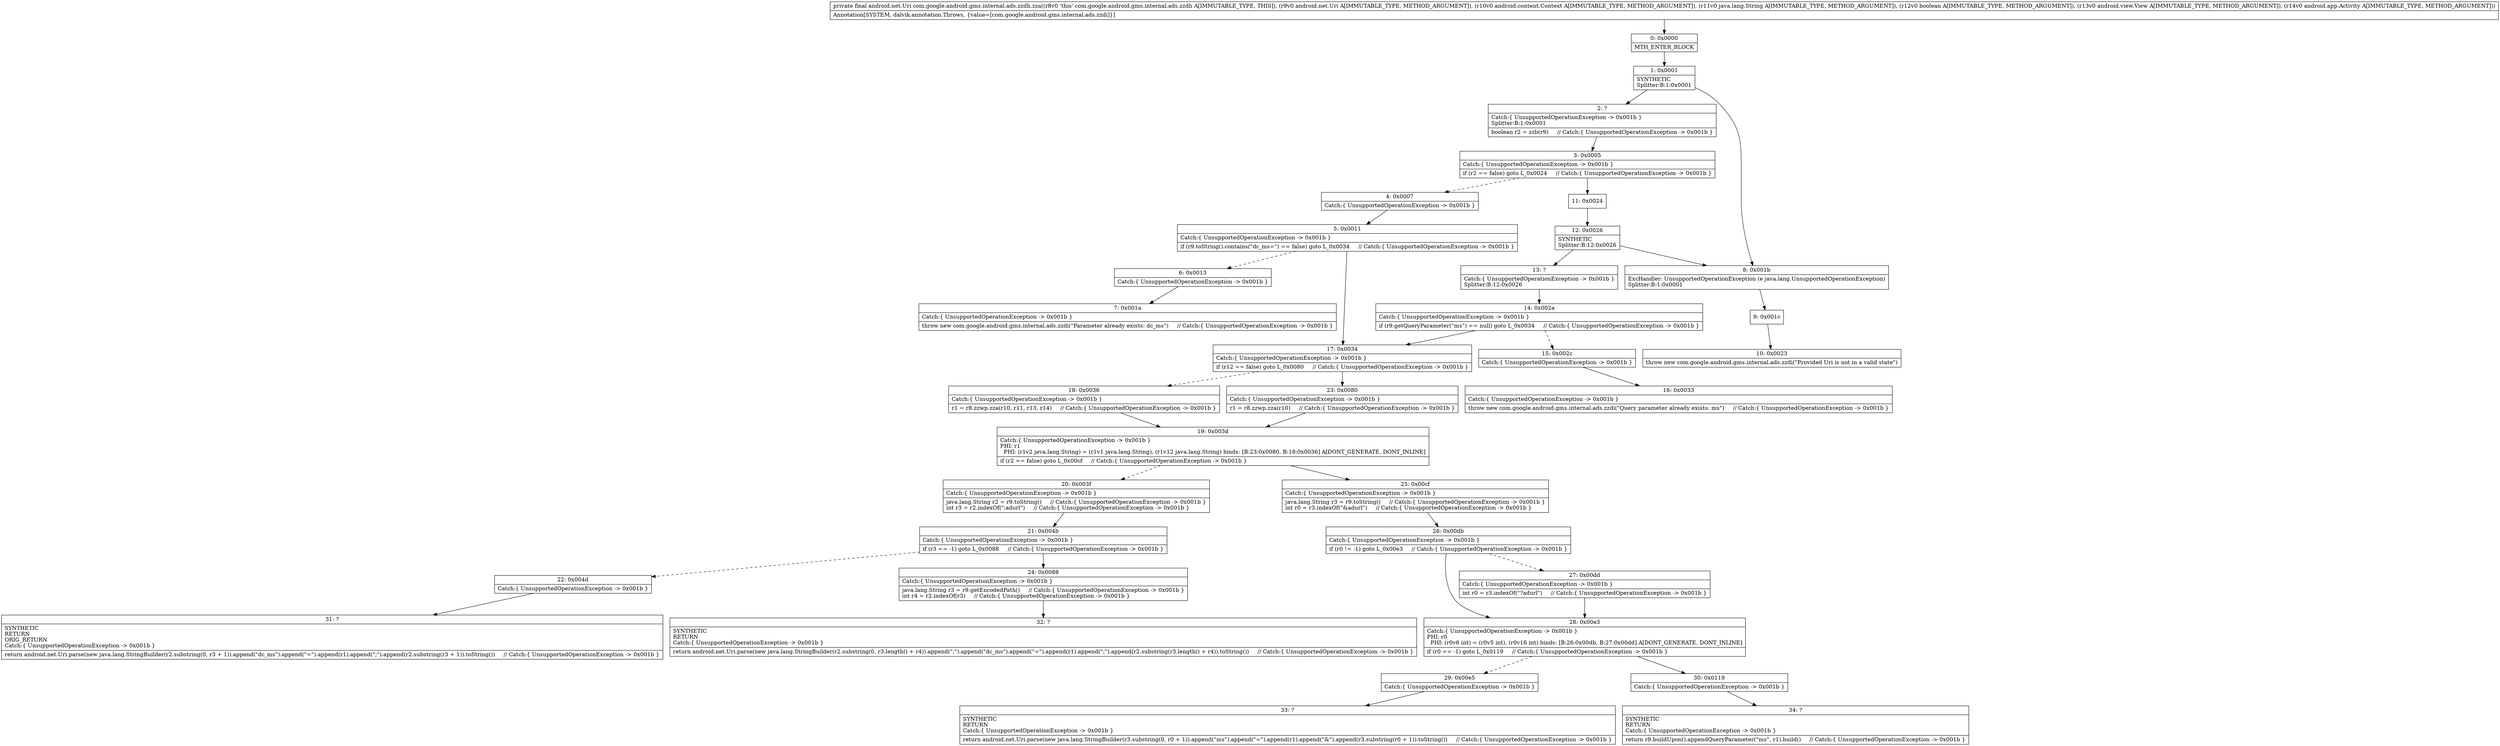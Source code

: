 digraph "CFG forcom.google.android.gms.internal.ads.zzdh.zza(Landroid\/net\/Uri;Landroid\/content\/Context;Ljava\/lang\/String;ZLandroid\/view\/View;Landroid\/app\/Activity;)Landroid\/net\/Uri;" {
Node_0 [shape=record,label="{0\:\ 0x0000|MTH_ENTER_BLOCK\l}"];
Node_1 [shape=record,label="{1\:\ 0x0001|SYNTHETIC\lSplitter:B:1:0x0001\l}"];
Node_2 [shape=record,label="{2\:\ ?|Catch:\{ UnsupportedOperationException \-\> 0x001b \}\lSplitter:B:1:0x0001\l|boolean r2 = zzb(r9)     \/\/ Catch:\{ UnsupportedOperationException \-\> 0x001b \}\l}"];
Node_3 [shape=record,label="{3\:\ 0x0005|Catch:\{ UnsupportedOperationException \-\> 0x001b \}\l|if (r2 == false) goto L_0x0024     \/\/ Catch:\{ UnsupportedOperationException \-\> 0x001b \}\l}"];
Node_4 [shape=record,label="{4\:\ 0x0007|Catch:\{ UnsupportedOperationException \-\> 0x001b \}\l}"];
Node_5 [shape=record,label="{5\:\ 0x0011|Catch:\{ UnsupportedOperationException \-\> 0x001b \}\l|if (r9.toString().contains(\"dc_ms=\") == false) goto L_0x0034     \/\/ Catch:\{ UnsupportedOperationException \-\> 0x001b \}\l}"];
Node_6 [shape=record,label="{6\:\ 0x0013|Catch:\{ UnsupportedOperationException \-\> 0x001b \}\l}"];
Node_7 [shape=record,label="{7\:\ 0x001a|Catch:\{ UnsupportedOperationException \-\> 0x001b \}\l|throw new com.google.android.gms.internal.ads.zzdi(\"Parameter already exists: dc_ms\")     \/\/ Catch:\{ UnsupportedOperationException \-\> 0x001b \}\l}"];
Node_8 [shape=record,label="{8\:\ 0x001b|ExcHandler: UnsupportedOperationException (e java.lang.UnsupportedOperationException)\lSplitter:B:1:0x0001\l}"];
Node_9 [shape=record,label="{9\:\ 0x001c}"];
Node_10 [shape=record,label="{10\:\ 0x0023|throw new com.google.android.gms.internal.ads.zzdi(\"Provided Uri is not in a valid state\")\l}"];
Node_11 [shape=record,label="{11\:\ 0x0024}"];
Node_12 [shape=record,label="{12\:\ 0x0026|SYNTHETIC\lSplitter:B:12:0x0026\l}"];
Node_13 [shape=record,label="{13\:\ ?|Catch:\{ UnsupportedOperationException \-\> 0x001b \}\lSplitter:B:12:0x0026\l}"];
Node_14 [shape=record,label="{14\:\ 0x002a|Catch:\{ UnsupportedOperationException \-\> 0x001b \}\l|if (r9.getQueryParameter(\"ms\") == null) goto L_0x0034     \/\/ Catch:\{ UnsupportedOperationException \-\> 0x001b \}\l}"];
Node_15 [shape=record,label="{15\:\ 0x002c|Catch:\{ UnsupportedOperationException \-\> 0x001b \}\l}"];
Node_16 [shape=record,label="{16\:\ 0x0033|Catch:\{ UnsupportedOperationException \-\> 0x001b \}\l|throw new com.google.android.gms.internal.ads.zzdi(\"Query parameter already exists: ms\")     \/\/ Catch:\{ UnsupportedOperationException \-\> 0x001b \}\l}"];
Node_17 [shape=record,label="{17\:\ 0x0034|Catch:\{ UnsupportedOperationException \-\> 0x001b \}\l|if (r12 == false) goto L_0x0080     \/\/ Catch:\{ UnsupportedOperationException \-\> 0x001b \}\l}"];
Node_18 [shape=record,label="{18\:\ 0x0036|Catch:\{ UnsupportedOperationException \-\> 0x001b \}\l|r1 = r8.zzwp.zza(r10, r11, r13, r14)     \/\/ Catch:\{ UnsupportedOperationException \-\> 0x001b \}\l}"];
Node_19 [shape=record,label="{19\:\ 0x003d|Catch:\{ UnsupportedOperationException \-\> 0x001b \}\lPHI: r1 \l  PHI: (r1v2 java.lang.String) = (r1v1 java.lang.String), (r1v12 java.lang.String) binds: [B:23:0x0080, B:18:0x0036] A[DONT_GENERATE, DONT_INLINE]\l|if (r2 == false) goto L_0x00cf     \/\/ Catch:\{ UnsupportedOperationException \-\> 0x001b \}\l}"];
Node_20 [shape=record,label="{20\:\ 0x003f|Catch:\{ UnsupportedOperationException \-\> 0x001b \}\l|java.lang.String r2 = r9.toString()     \/\/ Catch:\{ UnsupportedOperationException \-\> 0x001b \}\lint r3 = r2.indexOf(\";adurl\")     \/\/ Catch:\{ UnsupportedOperationException \-\> 0x001b \}\l}"];
Node_21 [shape=record,label="{21\:\ 0x004b|Catch:\{ UnsupportedOperationException \-\> 0x001b \}\l|if (r3 == \-1) goto L_0x0088     \/\/ Catch:\{ UnsupportedOperationException \-\> 0x001b \}\l}"];
Node_22 [shape=record,label="{22\:\ 0x004d|Catch:\{ UnsupportedOperationException \-\> 0x001b \}\l}"];
Node_23 [shape=record,label="{23\:\ 0x0080|Catch:\{ UnsupportedOperationException \-\> 0x001b \}\l|r1 = r8.zzwp.zza(r10)     \/\/ Catch:\{ UnsupportedOperationException \-\> 0x001b \}\l}"];
Node_24 [shape=record,label="{24\:\ 0x0088|Catch:\{ UnsupportedOperationException \-\> 0x001b \}\l|java.lang.String r3 = r9.getEncodedPath()     \/\/ Catch:\{ UnsupportedOperationException \-\> 0x001b \}\lint r4 = r2.indexOf(r3)     \/\/ Catch:\{ UnsupportedOperationException \-\> 0x001b \}\l}"];
Node_25 [shape=record,label="{25\:\ 0x00cf|Catch:\{ UnsupportedOperationException \-\> 0x001b \}\l|java.lang.String r3 = r9.toString()     \/\/ Catch:\{ UnsupportedOperationException \-\> 0x001b \}\lint r0 = r3.indexOf(\"&adurl\")     \/\/ Catch:\{ UnsupportedOperationException \-\> 0x001b \}\l}"];
Node_26 [shape=record,label="{26\:\ 0x00db|Catch:\{ UnsupportedOperationException \-\> 0x001b \}\l|if (r0 != \-1) goto L_0x00e3     \/\/ Catch:\{ UnsupportedOperationException \-\> 0x001b \}\l}"];
Node_27 [shape=record,label="{27\:\ 0x00dd|Catch:\{ UnsupportedOperationException \-\> 0x001b \}\l|int r0 = r3.indexOf(\"?adurl\")     \/\/ Catch:\{ UnsupportedOperationException \-\> 0x001b \}\l}"];
Node_28 [shape=record,label="{28\:\ 0x00e3|Catch:\{ UnsupportedOperationException \-\> 0x001b \}\lPHI: r0 \l  PHI: (r0v6 int) = (r0v5 int), (r0v16 int) binds: [B:26:0x00db, B:27:0x00dd] A[DONT_GENERATE, DONT_INLINE]\l|if (r0 == \-1) goto L_0x0119     \/\/ Catch:\{ UnsupportedOperationException \-\> 0x001b \}\l}"];
Node_29 [shape=record,label="{29\:\ 0x00e5|Catch:\{ UnsupportedOperationException \-\> 0x001b \}\l}"];
Node_30 [shape=record,label="{30\:\ 0x0119|Catch:\{ UnsupportedOperationException \-\> 0x001b \}\l}"];
Node_31 [shape=record,label="{31\:\ ?|SYNTHETIC\lRETURN\lORIG_RETURN\lCatch:\{ UnsupportedOperationException \-\> 0x001b \}\l|return android.net.Uri.parse(new java.lang.StringBuilder(r2.substring(0, r3 + 1)).append(\"dc_ms\").append(\"=\").append(r1).append(\";\").append(r2.substring(r3 + 1)).toString())     \/\/ Catch:\{ UnsupportedOperationException \-\> 0x001b \}\l}"];
Node_32 [shape=record,label="{32\:\ ?|SYNTHETIC\lRETURN\lCatch:\{ UnsupportedOperationException \-\> 0x001b \}\l|return android.net.Uri.parse(new java.lang.StringBuilder(r2.substring(0, r3.length() + r4)).append(\";\").append(\"dc_ms\").append(\"=\").append(r1).append(\";\").append(r2.substring(r3.length() + r4)).toString())     \/\/ Catch:\{ UnsupportedOperationException \-\> 0x001b \}\l}"];
Node_33 [shape=record,label="{33\:\ ?|SYNTHETIC\lRETURN\lCatch:\{ UnsupportedOperationException \-\> 0x001b \}\l|return android.net.Uri.parse(new java.lang.StringBuilder(r3.substring(0, r0 + 1)).append(\"ms\").append(\"=\").append(r1).append(\"&\").append(r3.substring(r0 + 1)).toString())     \/\/ Catch:\{ UnsupportedOperationException \-\> 0x001b \}\l}"];
Node_34 [shape=record,label="{34\:\ ?|SYNTHETIC\lRETURN\lCatch:\{ UnsupportedOperationException \-\> 0x001b \}\l|return r9.buildUpon().appendQueryParameter(\"ms\", r1).build()     \/\/ Catch:\{ UnsupportedOperationException \-\> 0x001b \}\l}"];
MethodNode[shape=record,label="{private final android.net.Uri com.google.android.gms.internal.ads.zzdh.zza((r8v0 'this' com.google.android.gms.internal.ads.zzdh A[IMMUTABLE_TYPE, THIS]), (r9v0 android.net.Uri A[IMMUTABLE_TYPE, METHOD_ARGUMENT]), (r10v0 android.content.Context A[IMMUTABLE_TYPE, METHOD_ARGUMENT]), (r11v0 java.lang.String A[IMMUTABLE_TYPE, METHOD_ARGUMENT]), (r12v0 boolean A[IMMUTABLE_TYPE, METHOD_ARGUMENT]), (r13v0 android.view.View A[IMMUTABLE_TYPE, METHOD_ARGUMENT]), (r14v0 android.app.Activity A[IMMUTABLE_TYPE, METHOD_ARGUMENT]))  | Annotation[SYSTEM, dalvik.annotation.Throws, \{value=[com.google.android.gms.internal.ads.zzdi]\}]\l}"];
MethodNode -> Node_0;
Node_0 -> Node_1;
Node_1 -> Node_2;
Node_1 -> Node_8;
Node_2 -> Node_3;
Node_3 -> Node_4[style=dashed];
Node_3 -> Node_11;
Node_4 -> Node_5;
Node_5 -> Node_6[style=dashed];
Node_5 -> Node_17;
Node_6 -> Node_7;
Node_8 -> Node_9;
Node_9 -> Node_10;
Node_11 -> Node_12;
Node_12 -> Node_13;
Node_12 -> Node_8;
Node_13 -> Node_14;
Node_14 -> Node_15[style=dashed];
Node_14 -> Node_17;
Node_15 -> Node_16;
Node_17 -> Node_18[style=dashed];
Node_17 -> Node_23;
Node_18 -> Node_19;
Node_19 -> Node_20[style=dashed];
Node_19 -> Node_25;
Node_20 -> Node_21;
Node_21 -> Node_22[style=dashed];
Node_21 -> Node_24;
Node_22 -> Node_31;
Node_23 -> Node_19;
Node_24 -> Node_32;
Node_25 -> Node_26;
Node_26 -> Node_27[style=dashed];
Node_26 -> Node_28;
Node_27 -> Node_28;
Node_28 -> Node_29[style=dashed];
Node_28 -> Node_30;
Node_29 -> Node_33;
Node_30 -> Node_34;
}

